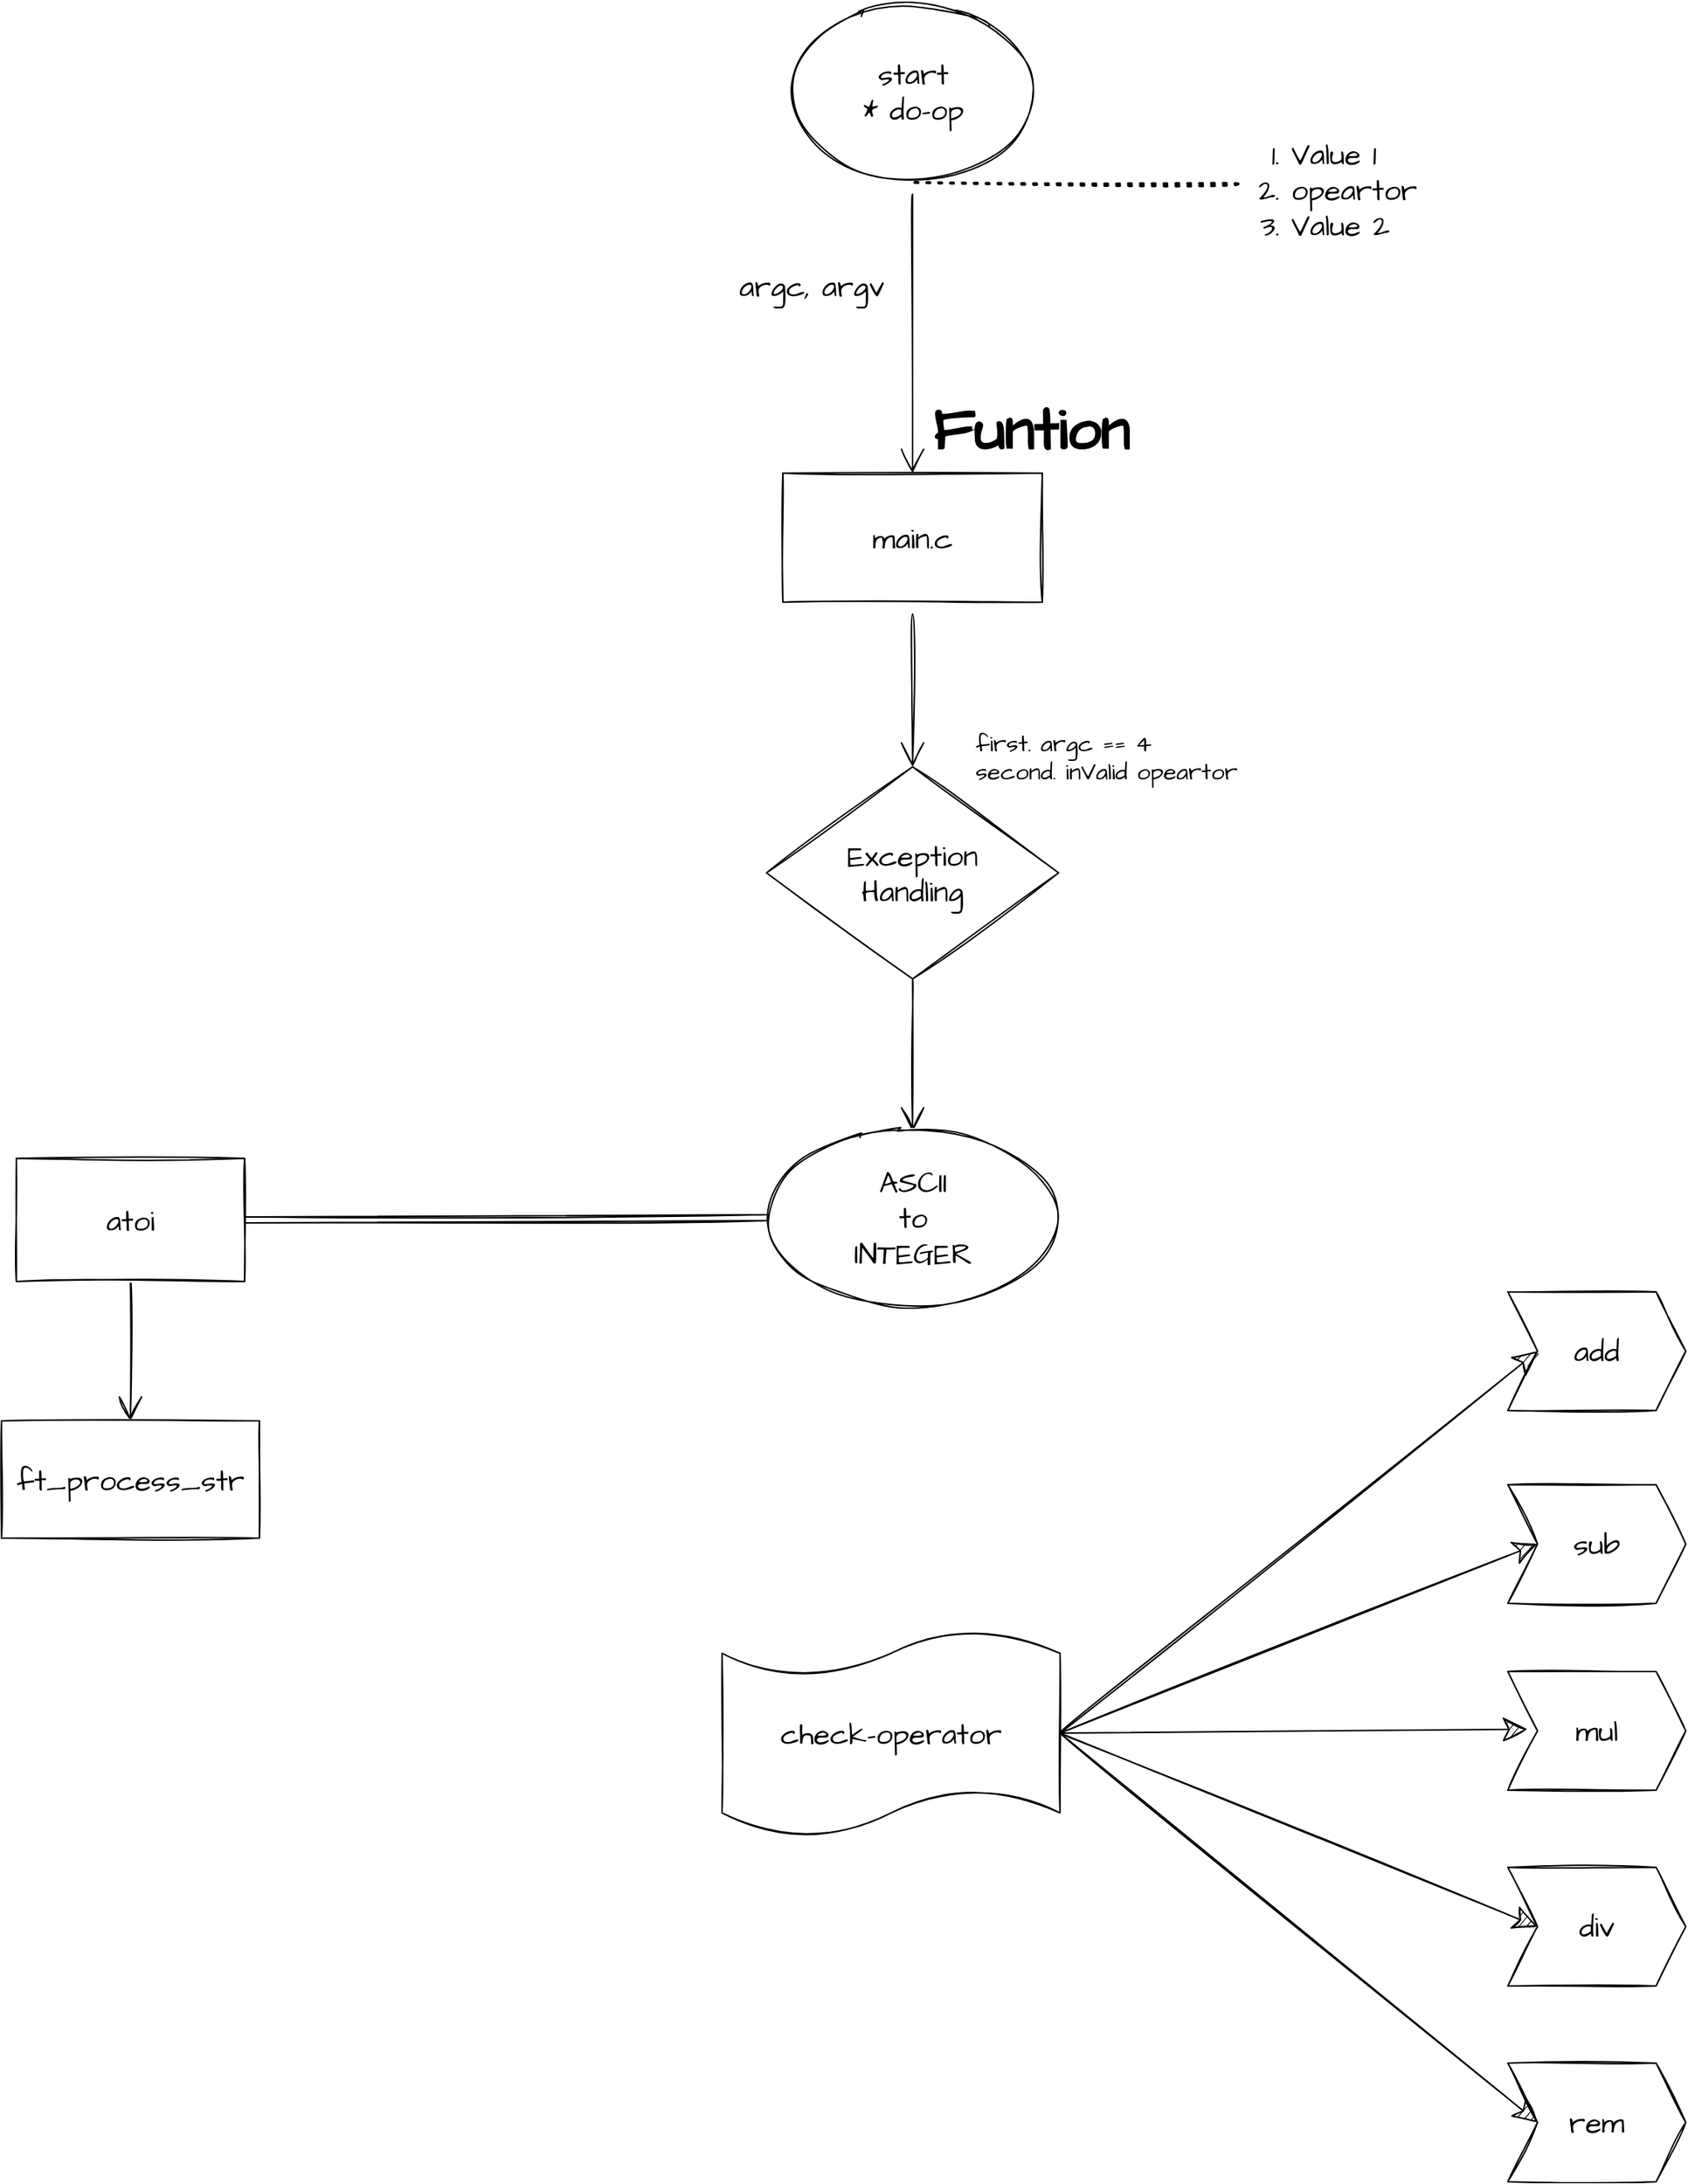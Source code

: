 <mxfile version="15.7.3" type="device"><diagram id="tYByA9yRG4aGoiMPsyY0" name="페이지-1"><mxGraphModel dx="3543" dy="2060" grid="0" gridSize="10" guides="1" tooltips="1" connect="1" arrows="1" fold="1" page="0" pageScale="1" pageWidth="1200" pageHeight="1920" math="0" shadow="0"><root><mxCell id="0"/><mxCell id="1" parent="0"/><mxCell id="ptaKb_TD7Hvyay43y-gd-8" style="edgeStyle=none;curved=1;rounded=0;sketch=1;hachureGap=4;orthogonalLoop=1;jettySize=auto;html=1;entryX=0.5;entryY=0;entryDx=0;entryDy=0;fontFamily=Architects Daughter;fontSource=https%3A%2F%2Ffonts.googleapis.com%2Fcss%3Ffamily%3DArchitects%2BDaughter;fontSize=16;endArrow=open;startSize=14;endSize=14;sourcePerimeterSpacing=8;targetPerimeterSpacing=8;" edge="1" parent="1" source="ptaKb_TD7Hvyay43y-gd-1" target="ptaKb_TD7Hvyay43y-gd-7"><mxGeometry relative="1" as="geometry"/></mxCell><mxCell id="ptaKb_TD7Hvyay43y-gd-1" value="main.c" style="rounded=0;whiteSpace=wrap;html=1;sketch=1;hachureGap=4;fontFamily=Architects Daughter;fontSource=https%3A%2F%2Ffonts.googleapis.com%2Fcss%3Ffamily%3DArchitects%2BDaughter;fontSize=20;" vertex="1" parent="1"><mxGeometry x="396" y="287" width="175" height="87" as="geometry"/></mxCell><mxCell id="ptaKb_TD7Hvyay43y-gd-3" value="&lt;h1&gt;Funtion&lt;/h1&gt;" style="text;html=1;strokeColor=none;fillColor=none;spacing=5;spacingTop=-20;whiteSpace=wrap;overflow=hidden;rounded=0;sketch=1;hachureGap=4;fontFamily=Architects Daughter;fontSource=https%3A%2F%2Ffonts.googleapis.com%2Fcss%3Ffamily%3DArchitects%2BDaughter;fontSize=20;" vertex="1" parent="1"><mxGeometry x="492" y="219" width="190" height="120" as="geometry"/></mxCell><mxCell id="ptaKb_TD7Hvyay43y-gd-5" style="edgeStyle=none;curved=1;rounded=0;sketch=1;hachureGap=4;orthogonalLoop=1;jettySize=auto;html=1;entryX=0.5;entryY=0;entryDx=0;entryDy=0;fontFamily=Architects Daughter;fontSource=https%3A%2F%2Ffonts.googleapis.com%2Fcss%3Ffamily%3DArchitects%2BDaughter;fontSize=16;endArrow=open;startSize=14;endSize=14;sourcePerimeterSpacing=8;targetPerimeterSpacing=8;" edge="1" parent="1" source="ptaKb_TD7Hvyay43y-gd-4" target="ptaKb_TD7Hvyay43y-gd-1"><mxGeometry relative="1" as="geometry"/></mxCell><mxCell id="ptaKb_TD7Hvyay43y-gd-4" value="start&lt;br&gt;* do-op" style="ellipse;whiteSpace=wrap;html=1;sketch=1;hachureGap=4;fontFamily=Architects Daughter;fontSource=https%3A%2F%2Ffonts.googleapis.com%2Fcss%3Ffamily%3DArchitects%2BDaughter;fontSize=20;" vertex="1" parent="1"><mxGeometry x="398.5" y="-31" width="170" height="122" as="geometry"/></mxCell><mxCell id="ptaKb_TD7Hvyay43y-gd-6" value="argc, argv" style="text;html=1;strokeColor=none;fillColor=none;align=center;verticalAlign=middle;whiteSpace=wrap;rounded=0;sketch=1;hachureGap=4;fontFamily=Architects Daughter;fontSource=https%3A%2F%2Ffonts.googleapis.com%2Fcss%3Ffamily%3DArchitects%2BDaughter;fontSize=20;" vertex="1" parent="1"><mxGeometry x="355" y="139" width="121" height="43" as="geometry"/></mxCell><mxCell id="ptaKb_TD7Hvyay43y-gd-62" style="edgeStyle=none;curved=1;rounded=0;sketch=1;hachureGap=4;orthogonalLoop=1;jettySize=auto;html=1;exitX=0.5;exitY=1;exitDx=0;exitDy=0;entryX=0.5;entryY=0;entryDx=0;entryDy=0;fontFamily=Architects Daughter;fontSource=https%3A%2F%2Ffonts.googleapis.com%2Fcss%3Ffamily%3DArchitects%2BDaughter;fontSize=16;endArrow=open;startSize=14;endSize=14;sourcePerimeterSpacing=8;targetPerimeterSpacing=8;" edge="1" parent="1" source="ptaKb_TD7Hvyay43y-gd-7" target="ptaKb_TD7Hvyay43y-gd-61"><mxGeometry relative="1" as="geometry"/></mxCell><mxCell id="ptaKb_TD7Hvyay43y-gd-7" value="Exception&lt;br&gt;Handling" style="rhombus;whiteSpace=wrap;html=1;sketch=1;hachureGap=4;fontFamily=Architects Daughter;fontSource=https%3A%2F%2Ffonts.googleapis.com%2Fcss%3Ffamily%3DArchitects%2BDaughter;fontSize=20;" vertex="1" parent="1"><mxGeometry x="385" y="485" width="197" height="143" as="geometry"/></mxCell><mxCell id="ptaKb_TD7Hvyay43y-gd-9" value="first. argc == 4&#10;second. inValid opeartor" style="text;strokeColor=none;fillColor=none;align=left;verticalAlign=middle;spacingLeft=4;spacingRight=4;overflow=hidden;points=[[0,0.5],[1,0.5]];portConstraint=eastwest;rotatable=0;fontSize=16;sketch=1;hachureGap=4;fontFamily=Architects Daughter;fontSource=https%3A%2F%2Ffonts.googleapis.com%2Fcss%3Ffamily%3DArchitects%2BDaughter;" vertex="1" parent="1"><mxGeometry x="520" y="444" width="206" height="66" as="geometry"/></mxCell><mxCell id="ptaKb_TD7Hvyay43y-gd-23" style="edgeStyle=none;curved=1;rounded=0;sketch=1;hachureGap=4;orthogonalLoop=1;jettySize=auto;html=1;exitX=0.5;exitY=1;exitDx=0;exitDy=0;entryX=0.5;entryY=0;entryDx=0;entryDy=0;fontFamily=Architects Daughter;fontSource=https%3A%2F%2Ffonts.googleapis.com%2Fcss%3Ffamily%3DArchitects%2BDaughter;fontSize=16;endArrow=open;startSize=14;endSize=14;sourcePerimeterSpacing=8;targetPerimeterSpacing=8;" edge="1" parent="1" source="ptaKb_TD7Hvyay43y-gd-10" target="ptaKb_TD7Hvyay43y-gd-21"><mxGeometry relative="1" as="geometry"/></mxCell><mxCell id="ptaKb_TD7Hvyay43y-gd-10" value="atoi" style="rounded=0;whiteSpace=wrap;html=1;sketch=1;hachureGap=4;fontFamily=Architects Daughter;fontSource=https%3A%2F%2Ffonts.googleapis.com%2Fcss%3Ffamily%3DArchitects%2BDaughter;fontSize=20;" vertex="1" parent="1"><mxGeometry x="-121" y="749" width="154" height="83" as="geometry"/></mxCell><mxCell id="ptaKb_TD7Hvyay43y-gd-20" value="" style="endArrow=none;dashed=1;html=1;dashPattern=1 3;strokeWidth=2;rounded=0;sketch=1;hachureGap=4;fontFamily=Architects Daughter;fontSource=https%3A%2F%2Ffonts.googleapis.com%2Fcss%3Ffamily%3DArchitects%2BDaughter;fontSize=16;startSize=14;endSize=14;sourcePerimeterSpacing=8;targetPerimeterSpacing=8;curved=1;exitX=0;exitY=0;exitDx=0;exitDy=0;entryX=0.5;entryY=1;entryDx=0;entryDy=0;" edge="1" parent="1" target="ptaKb_TD7Hvyay43y-gd-4"><mxGeometry width="50" height="50" relative="1" as="geometry"><mxPoint x="703" y="92.0" as="sourcePoint"/><mxPoint x="525" y="272" as="targetPoint"/></mxGeometry></mxCell><mxCell id="ptaKb_TD7Hvyay43y-gd-21" value="ft_process_str" style="rounded=0;whiteSpace=wrap;html=1;sketch=1;hachureGap=4;fontFamily=Architects Daughter;fontSource=https%3A%2F%2Ffonts.googleapis.com%2Fcss%3Ffamily%3DArchitects%2BDaughter;fontSize=20;" vertex="1" parent="1"><mxGeometry x="-131" y="926" width="174" height="79" as="geometry"/></mxCell><mxCell id="ptaKb_TD7Hvyay43y-gd-28" value="&lt;ol&gt;&lt;li&gt;Value 1&lt;/li&gt;&lt;li&gt;opeartor&lt;/li&gt;&lt;li&gt;Value 2&lt;/li&gt;&lt;/ol&gt;" style="text;strokeColor=none;fillColor=none;html=1;whiteSpace=wrap;verticalAlign=middle;overflow=hidden;sketch=1;hachureGap=4;fontFamily=Architects Daughter;fontSource=https%3A%2F%2Ffonts.googleapis.com%2Fcss%3Ffamily%3DArchitects%2BDaughter;fontSize=20;" vertex="1" parent="1"><mxGeometry x="697" y="36" width="200" height="120" as="geometry"/></mxCell><mxCell id="ptaKb_TD7Hvyay43y-gd-29" value="check-operator" style="shape=tape;whiteSpace=wrap;html=1;sketch=1;hachureGap=4;fontFamily=Architects Daughter;fontSource=https%3A%2F%2Ffonts.googleapis.com%2Fcss%3Ffamily%3DArchitects%2BDaughter;fontSize=20;size=0.215;" vertex="1" parent="1"><mxGeometry x="355" y="1068" width="228" height="137" as="geometry"/></mxCell><mxCell id="ptaKb_TD7Hvyay43y-gd-47" value="add" style="shape=step;perimeter=stepPerimeter;whiteSpace=wrap;html=1;fixedSize=1;sketch=1;hachureGap=4;fontFamily=Architects Daughter;fontSource=https%3A%2F%2Ffonts.googleapis.com%2Fcss%3Ffamily%3DArchitects%2BDaughter;fontSize=20;" vertex="1" parent="1"><mxGeometry x="885" y="839" width="120" height="80" as="geometry"/></mxCell><mxCell id="ptaKb_TD7Hvyay43y-gd-48" value="sub" style="shape=step;perimeter=stepPerimeter;whiteSpace=wrap;html=1;fixedSize=1;sketch=1;hachureGap=4;fontFamily=Architects Daughter;fontSource=https%3A%2F%2Ffonts.googleapis.com%2Fcss%3Ffamily%3DArchitects%2BDaughter;fontSize=20;" vertex="1" parent="1"><mxGeometry x="885" y="969" width="120" height="80" as="geometry"/></mxCell><mxCell id="ptaKb_TD7Hvyay43y-gd-49" value="mul" style="shape=step;perimeter=stepPerimeter;whiteSpace=wrap;html=1;fixedSize=1;sketch=1;hachureGap=4;fontFamily=Architects Daughter;fontSource=https%3A%2F%2Ffonts.googleapis.com%2Fcss%3Ffamily%3DArchitects%2BDaughter;fontSize=20;" vertex="1" parent="1"><mxGeometry x="885" y="1095" width="120" height="80" as="geometry"/></mxCell><mxCell id="ptaKb_TD7Hvyay43y-gd-50" value="div" style="shape=step;perimeter=stepPerimeter;whiteSpace=wrap;html=1;fixedSize=1;sketch=1;hachureGap=4;fontFamily=Architects Daughter;fontSource=https%3A%2F%2Ffonts.googleapis.com%2Fcss%3Ffamily%3DArchitects%2BDaughter;fontSize=20;" vertex="1" parent="1"><mxGeometry x="885" y="1227" width="120" height="80" as="geometry"/></mxCell><mxCell id="ptaKb_TD7Hvyay43y-gd-51" value="rem" style="shape=step;perimeter=stepPerimeter;whiteSpace=wrap;html=1;fixedSize=1;sketch=1;hachureGap=4;fontFamily=Architects Daughter;fontSource=https%3A%2F%2Ffonts.googleapis.com%2Fcss%3Ffamily%3DArchitects%2BDaughter;fontSize=20;" vertex="1" parent="1"><mxGeometry x="885" y="1359" width="120" height="80" as="geometry"/></mxCell><mxCell id="ptaKb_TD7Hvyay43y-gd-54" value="" style="endArrow=classic;html=1;rounded=0;sketch=1;hachureGap=4;fontFamily=Architects Daughter;fontSource=https%3A%2F%2Ffonts.googleapis.com%2Fcss%3Ffamily%3DArchitects%2BDaughter;fontSize=16;startSize=14;endSize=14;sourcePerimeterSpacing=8;targetPerimeterSpacing=8;curved=1;entryX=0;entryY=0.5;entryDx=0;entryDy=0;exitX=1;exitY=0.5;exitDx=0;exitDy=0;exitPerimeter=0;" edge="1" parent="1" source="ptaKb_TD7Hvyay43y-gd-29" target="ptaKb_TD7Hvyay43y-gd-48"><mxGeometry width="50" height="50" relative="1" as="geometry"><mxPoint x="606" y="752" as="sourcePoint"/><mxPoint x="707" y="867" as="targetPoint"/></mxGeometry></mxCell><mxCell id="ptaKb_TD7Hvyay43y-gd-55" value="" style="endArrow=classic;html=1;rounded=0;sketch=1;hachureGap=4;fontFamily=Architects Daughter;fontSource=https%3A%2F%2Ffonts.googleapis.com%2Fcss%3Ffamily%3DArchitects%2BDaughter;fontSize=16;startSize=14;endSize=14;sourcePerimeterSpacing=8;targetPerimeterSpacing=8;curved=1;entryX=0;entryY=0.5;entryDx=0;entryDy=0;exitX=1;exitY=0.5;exitDx=0;exitDy=0;exitPerimeter=0;" edge="1" parent="1" source="ptaKb_TD7Hvyay43y-gd-29" target="ptaKb_TD7Hvyay43y-gd-47"><mxGeometry width="50" height="50" relative="1" as="geometry"><mxPoint x="647" y="768.5" as="sourcePoint"/><mxPoint x="697" y="718.5" as="targetPoint"/></mxGeometry></mxCell><mxCell id="ptaKb_TD7Hvyay43y-gd-56" value="" style="endArrow=classic;html=1;rounded=0;sketch=1;hachureGap=4;fontFamily=Architects Daughter;fontSource=https%3A%2F%2Ffonts.googleapis.com%2Fcss%3Ffamily%3DArchitects%2BDaughter;fontSize=16;startSize=14;endSize=14;sourcePerimeterSpacing=8;targetPerimeterSpacing=8;curved=1;exitX=1;exitY=0.5;exitDx=0;exitDy=0;exitPerimeter=0;entryX=0.11;entryY=0.486;entryDx=0;entryDy=0;entryPerimeter=0;" edge="1" parent="1" source="ptaKb_TD7Hvyay43y-gd-29" target="ptaKb_TD7Hvyay43y-gd-49"><mxGeometry width="50" height="50" relative="1" as="geometry"><mxPoint x="597.5" y="1063" as="sourcePoint"/><mxPoint x="647.5" y="1013" as="targetPoint"/></mxGeometry></mxCell><mxCell id="ptaKb_TD7Hvyay43y-gd-57" value="" style="endArrow=classic;html=1;rounded=0;sketch=1;hachureGap=4;fontFamily=Architects Daughter;fontSource=https%3A%2F%2Ffonts.googleapis.com%2Fcss%3Ffamily%3DArchitects%2BDaughter;fontSize=16;startSize=14;endSize=14;sourcePerimeterSpacing=8;targetPerimeterSpacing=8;curved=1;entryX=0;entryY=0.5;entryDx=0;entryDy=0;exitX=1;exitY=0.5;exitDx=0;exitDy=0;exitPerimeter=0;" edge="1" parent="1" source="ptaKb_TD7Hvyay43y-gd-29" target="ptaKb_TD7Hvyay43y-gd-51"><mxGeometry width="50" height="50" relative="1" as="geometry"><mxPoint x="426" y="965" as="sourcePoint"/><mxPoint x="476" y="915" as="targetPoint"/></mxGeometry></mxCell><mxCell id="ptaKb_TD7Hvyay43y-gd-58" value="" style="endArrow=classic;html=1;rounded=0;sketch=1;hachureGap=4;fontFamily=Architects Daughter;fontSource=https%3A%2F%2Ffonts.googleapis.com%2Fcss%3Ffamily%3DArchitects%2BDaughter;fontSize=16;startSize=14;endSize=14;sourcePerimeterSpacing=8;targetPerimeterSpacing=8;curved=1;entryX=0;entryY=0.5;entryDx=0;entryDy=0;exitX=1;exitY=0.5;exitDx=0;exitDy=0;exitPerimeter=0;" edge="1" parent="1" source="ptaKb_TD7Hvyay43y-gd-29" target="ptaKb_TD7Hvyay43y-gd-50"><mxGeometry width="50" height="50" relative="1" as="geometry"><mxPoint x="490" y="1050" as="sourcePoint"/><mxPoint x="545" y="1005" as="targetPoint"/></mxGeometry></mxCell><mxCell id="ptaKb_TD7Hvyay43y-gd-61" value="ASCII&lt;br&gt;to&lt;br&gt;INTEGER" style="ellipse;whiteSpace=wrap;html=1;sketch=1;hachureGap=4;fontFamily=Architects Daughter;fontSource=https%3A%2F%2Ffonts.googleapis.com%2Fcss%3Ffamily%3DArchitects%2BDaughter;fontSize=20;" vertex="1" parent="1"><mxGeometry x="385.5" y="731" width="196" height="116" as="geometry"/></mxCell><mxCell id="ptaKb_TD7Hvyay43y-gd-63" value="" style="shape=link;html=1;rounded=0;sketch=1;hachureGap=4;fontFamily=Architects Daughter;fontSource=https%3A%2F%2Ffonts.googleapis.com%2Fcss%3Ffamily%3DArchitects%2BDaughter;fontSize=16;endArrow=open;startSize=14;endSize=14;sourcePerimeterSpacing=8;targetPerimeterSpacing=8;curved=1;exitX=1;exitY=0.5;exitDx=0;exitDy=0;entryX=0;entryY=0.5;entryDx=0;entryDy=0;" edge="1" parent="1" source="ptaKb_TD7Hvyay43y-gd-10" target="ptaKb_TD7Hvyay43y-gd-61"><mxGeometry width="100" relative="1" as="geometry"><mxPoint x="573" y="677" as="sourcePoint"/><mxPoint x="673" y="677" as="targetPoint"/></mxGeometry></mxCell></root></mxGraphModel></diagram></mxfile>